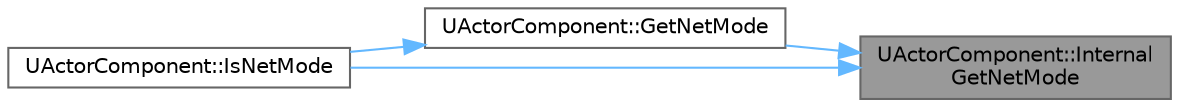 digraph "UActorComponent::InternalGetNetMode"
{
 // INTERACTIVE_SVG=YES
 // LATEX_PDF_SIZE
  bgcolor="transparent";
  edge [fontname=Helvetica,fontsize=10,labelfontname=Helvetica,labelfontsize=10];
  node [fontname=Helvetica,fontsize=10,shape=box,height=0.2,width=0.4];
  rankdir="RL";
  Node1 [id="Node000001",label="UActorComponent::Internal\lGetNetMode",height=0.2,width=0.4,color="gray40", fillcolor="grey60", style="filled", fontcolor="black",tooltip="Private version without inlining that does not check Dedicated server build flags (which should alrea..."];
  Node1 -> Node2 [id="edge1_Node000001_Node000002",dir="back",color="steelblue1",style="solid",tooltip=" "];
  Node2 [id="Node000002",label="UActorComponent::GetNetMode",height=0.2,width=0.4,color="grey40", fillcolor="white", style="filled",URL="$df/db5/classUActorComponent.html#a3c616cbe9d2141ae0e4bd564e4ceb9ef",tooltip="Get the network mode (dedicated server, client, standalone, etc) for this component."];
  Node2 -> Node3 [id="edge2_Node000002_Node000003",dir="back",color="steelblue1",style="solid",tooltip=" "];
  Node3 [id="Node000003",label="UActorComponent::IsNetMode",height=0.2,width=0.4,color="grey40", fillcolor="white", style="filled",URL="$df/db5/classUActorComponent.html#a8e427808df9f826879b6d5e154ed6bec",tooltip="Test whether net mode is the given mode."];
  Node1 -> Node3 [id="edge3_Node000001_Node000003",dir="back",color="steelblue1",style="solid",tooltip=" "];
}
